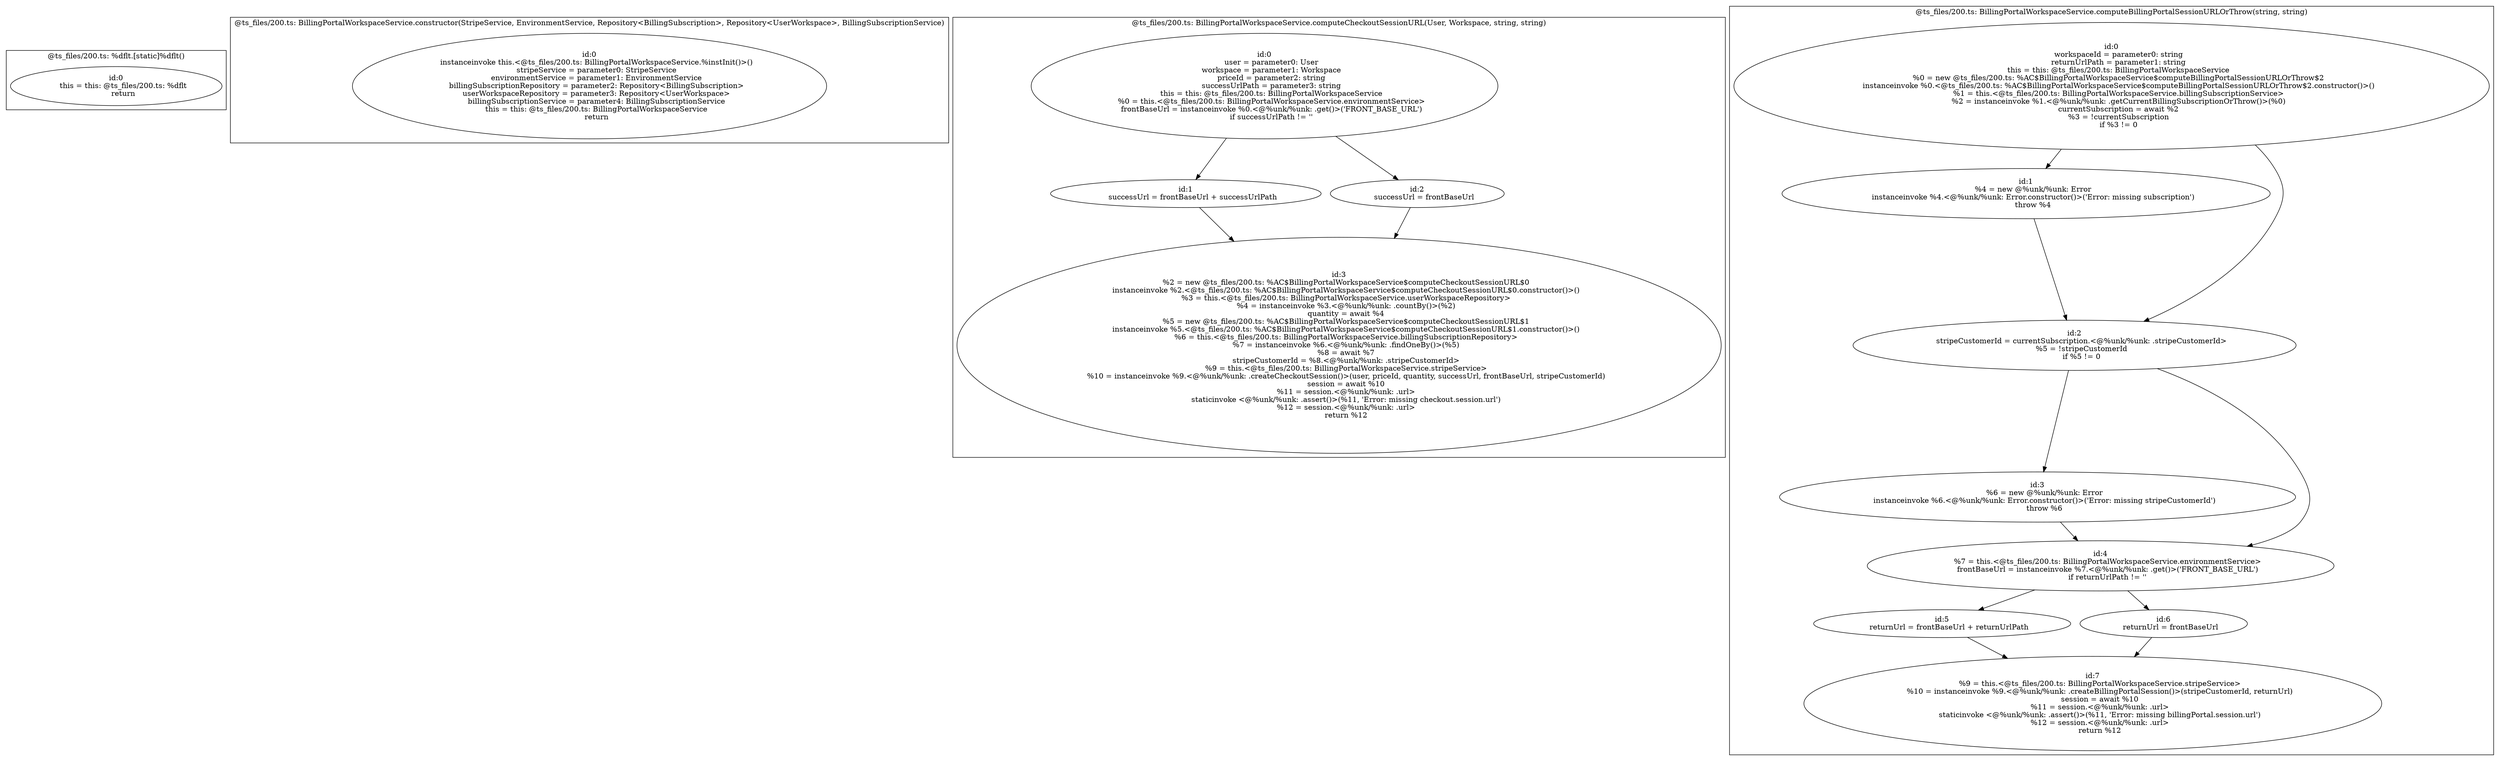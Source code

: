 digraph "200.ts" {
subgraph "cluster_@ts_files/200.ts: %dflt.[static]%dflt()" {
  label="@ts_files/200.ts: %dflt.[static]%dflt()";
  Node33660 [label="id:0
      this = this: @ts_files/200.ts: %dflt
      return"];
}
subgraph "cluster_@ts_files/200.ts: BillingPortalWorkspaceService.constructor(StripeService, EnvironmentService, Repository<BillingSubscription>, Repository<UserWorkspace>, BillingSubscriptionService)" {
  label="@ts_files/200.ts: BillingPortalWorkspaceService.constructor(StripeService, EnvironmentService, Repository<BillingSubscription>, Repository<UserWorkspace>, BillingSubscriptionService)";
  Node178540 [label="id:0
      instanceinvoke this.<@ts_files/200.ts: BillingPortalWorkspaceService.%instInit()>()
      stripeService = parameter0: StripeService
      environmentService = parameter1: EnvironmentService
      billingSubscriptionRepository = parameter2: Repository<BillingSubscription>
      userWorkspaceRepository = parameter3: Repository<UserWorkspace>
      billingSubscriptionService = parameter4: BillingSubscriptionService
      this = this: @ts_files/200.ts: BillingPortalWorkspaceService
      return"];
}
subgraph "cluster_@ts_files/200.ts: BillingPortalWorkspaceService.computeCheckoutSessionURL(User, Workspace, string, string)" {
  label="@ts_files/200.ts: BillingPortalWorkspaceService.computeCheckoutSessionURL(User, Workspace, string, string)";
  Node100850 [label="id:0
      user = parameter0: User
      workspace = parameter1: Workspace
      priceId = parameter2: string
      successUrlPath = parameter3: string
      this = this: @ts_files/200.ts: BillingPortalWorkspaceService
      %0 = this.<@ts_files/200.ts: BillingPortalWorkspaceService.environmentService>
      frontBaseUrl = instanceinvoke %0.<@%unk/%unk: .get()>('FRONT_BASE_URL')
      if successUrlPath != ''"];
  Node100851 [label="id:1
      successUrl = frontBaseUrl + successUrlPath"];
  Node100852 [label="id:2
      successUrl = frontBaseUrl"];
  Node100853 [label="id:3
      %2 = new @ts_files/200.ts: %AC$BillingPortalWorkspaceService$computeCheckoutSessionURL$0
      instanceinvoke %2.<@ts_files/200.ts: %AC$BillingPortalWorkspaceService$computeCheckoutSessionURL$0.constructor()>()
      %3 = this.<@ts_files/200.ts: BillingPortalWorkspaceService.userWorkspaceRepository>
      %4 = instanceinvoke %3.<@%unk/%unk: .countBy()>(%2)
      quantity = await %4
      %5 = new @ts_files/200.ts: %AC$BillingPortalWorkspaceService$computeCheckoutSessionURL$1
      instanceinvoke %5.<@ts_files/200.ts: %AC$BillingPortalWorkspaceService$computeCheckoutSessionURL$1.constructor()>()
      %6 = this.<@ts_files/200.ts: BillingPortalWorkspaceService.billingSubscriptionRepository>
      %7 = instanceinvoke %6.<@%unk/%unk: .findOneBy()>(%5)
      %8 = await %7
      stripeCustomerId = %8.<@%unk/%unk: .stripeCustomerId>
      %9 = this.<@ts_files/200.ts: BillingPortalWorkspaceService.stripeService>
      %10 = instanceinvoke %9.<@%unk/%unk: .createCheckoutSession()>(user, priceId, quantity, successUrl, frontBaseUrl, stripeCustomerId)
      session = await %10
      %11 = session.<@%unk/%unk: .url>
      staticinvoke <@%unk/%unk: .assert()>(%11, 'Error: missing checkout.session.url')
      %12 = session.<@%unk/%unk: .url>
      return %12"];
  Node100850 -> Node100851;
  Node100850 -> Node100852;
  Node100851 -> Node100853;
  Node100852 -> Node100853;
}
subgraph "cluster_@ts_files/200.ts: BillingPortalWorkspaceService.computeBillingPortalSessionURLOrThrow(string, string)" {
  label="@ts_files/200.ts: BillingPortalWorkspaceService.computeBillingPortalSessionURLOrThrow(string, string)";
  Node98090 [label="id:0
      workspaceId = parameter0: string
      returnUrlPath = parameter1: string
      this = this: @ts_files/200.ts: BillingPortalWorkspaceService
      %0 = new @ts_files/200.ts: %AC$BillingPortalWorkspaceService$computeBillingPortalSessionURLOrThrow$2
      instanceinvoke %0.<@ts_files/200.ts: %AC$BillingPortalWorkspaceService$computeBillingPortalSessionURLOrThrow$2.constructor()>()
      %1 = this.<@ts_files/200.ts: BillingPortalWorkspaceService.billingSubscriptionService>
      %2 = instanceinvoke %1.<@%unk/%unk: .getCurrentBillingSubscriptionOrThrow()>(%0)
      currentSubscription = await %2
      %3 = !currentSubscription
      if %3 != 0"];
  Node98091 [label="id:1
      %4 = new @%unk/%unk: Error
      instanceinvoke %4.<@%unk/%unk: Error.constructor()>('Error: missing subscription')
      throw %4"];
  Node98092 [label="id:2
      stripeCustomerId = currentSubscription.<@%unk/%unk: .stripeCustomerId>
      %5 = !stripeCustomerId
      if %5 != 0"];
  Node98093 [label="id:3
      %6 = new @%unk/%unk: Error
      instanceinvoke %6.<@%unk/%unk: Error.constructor()>('Error: missing stripeCustomerId')
      throw %6"];
  Node98094 [label="id:4
      %7 = this.<@ts_files/200.ts: BillingPortalWorkspaceService.environmentService>
      frontBaseUrl = instanceinvoke %7.<@%unk/%unk: .get()>('FRONT_BASE_URL')
      if returnUrlPath != ''"];
  Node98095 [label="id:5
      returnUrl = frontBaseUrl + returnUrlPath"];
  Node98096 [label="id:6
      returnUrl = frontBaseUrl"];
  Node98097 [label="id:7
      %9 = this.<@ts_files/200.ts: BillingPortalWorkspaceService.stripeService>
      %10 = instanceinvoke %9.<@%unk/%unk: .createBillingPortalSession()>(stripeCustomerId, returnUrl)
      session = await %10
      %11 = session.<@%unk/%unk: .url>
      staticinvoke <@%unk/%unk: .assert()>(%11, 'Error: missing billingPortal.session.url')
      %12 = session.<@%unk/%unk: .url>
      return %12"];
  Node98090 -> Node98091;
  Node98090 -> Node98092;
  Node98091 -> Node98092;
  Node98092 -> Node98093;
  Node98092 -> Node98094;
  Node98093 -> Node98094;
  Node98094 -> Node98095;
  Node98094 -> Node98096;
  Node98095 -> Node98097;
  Node98096 -> Node98097;
}
}
